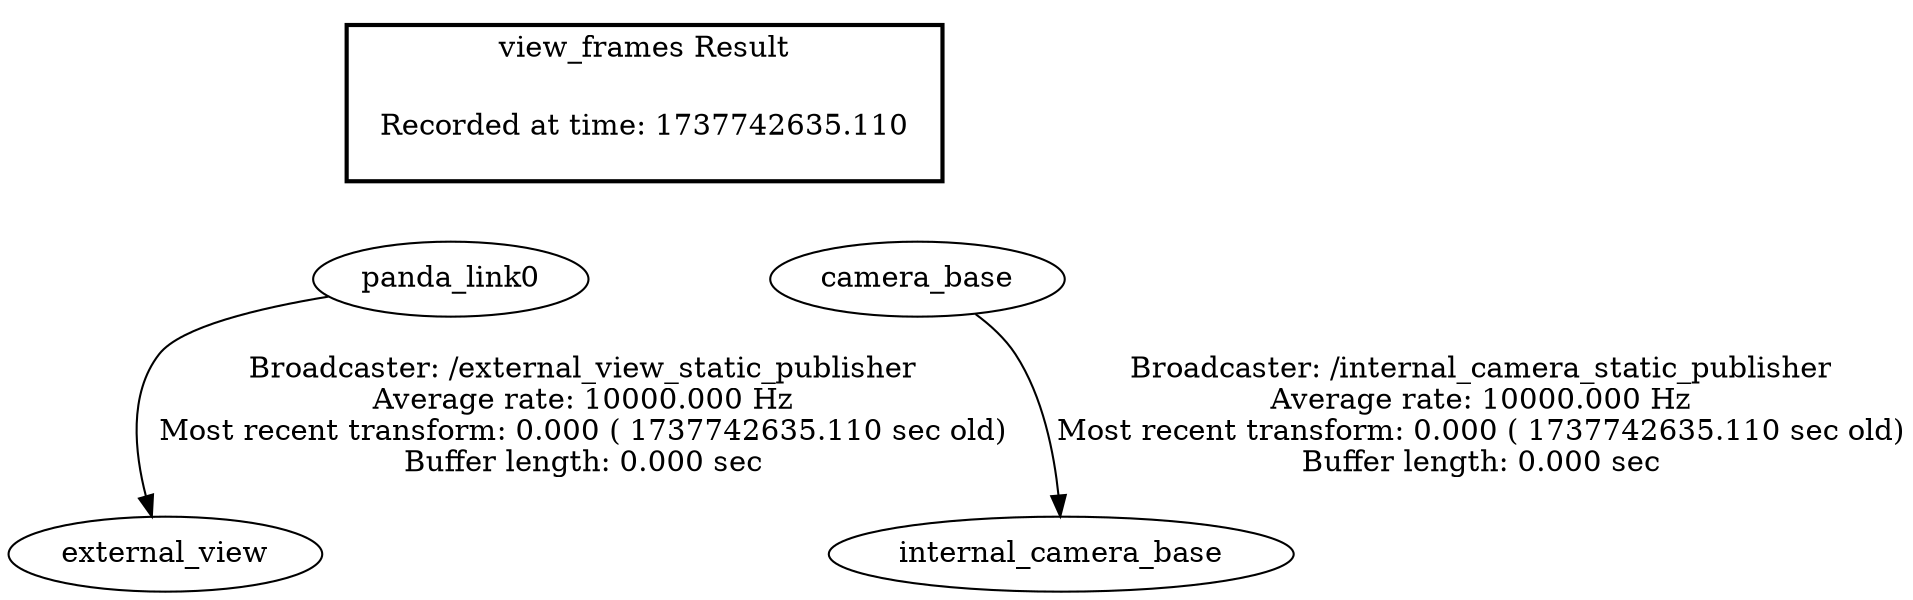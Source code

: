 digraph G {
"panda_link0" -> "external_view"[label="Broadcaster: /external_view_static_publisher\nAverage rate: 10000.000 Hz\nMost recent transform: 0.000 ( 1737742635.110 sec old)\nBuffer length: 0.000 sec\n"];
"camera_base" -> "internal_camera_base"[label="Broadcaster: /internal_camera_static_publisher\nAverage rate: 10000.000 Hz\nMost recent transform: 0.000 ( 1737742635.110 sec old)\nBuffer length: 0.000 sec\n"];
edge [style=invis];
 subgraph cluster_legend { style=bold; color=black; label ="view_frames Result";
"Recorded at time: 1737742635.110"[ shape=plaintext ] ;
 }->"panda_link0";
edge [style=invis];
 subgraph cluster_legend { style=bold; color=black; label ="view_frames Result";
"Recorded at time: 1737742635.110"[ shape=plaintext ] ;
 }->"camera_base";
}